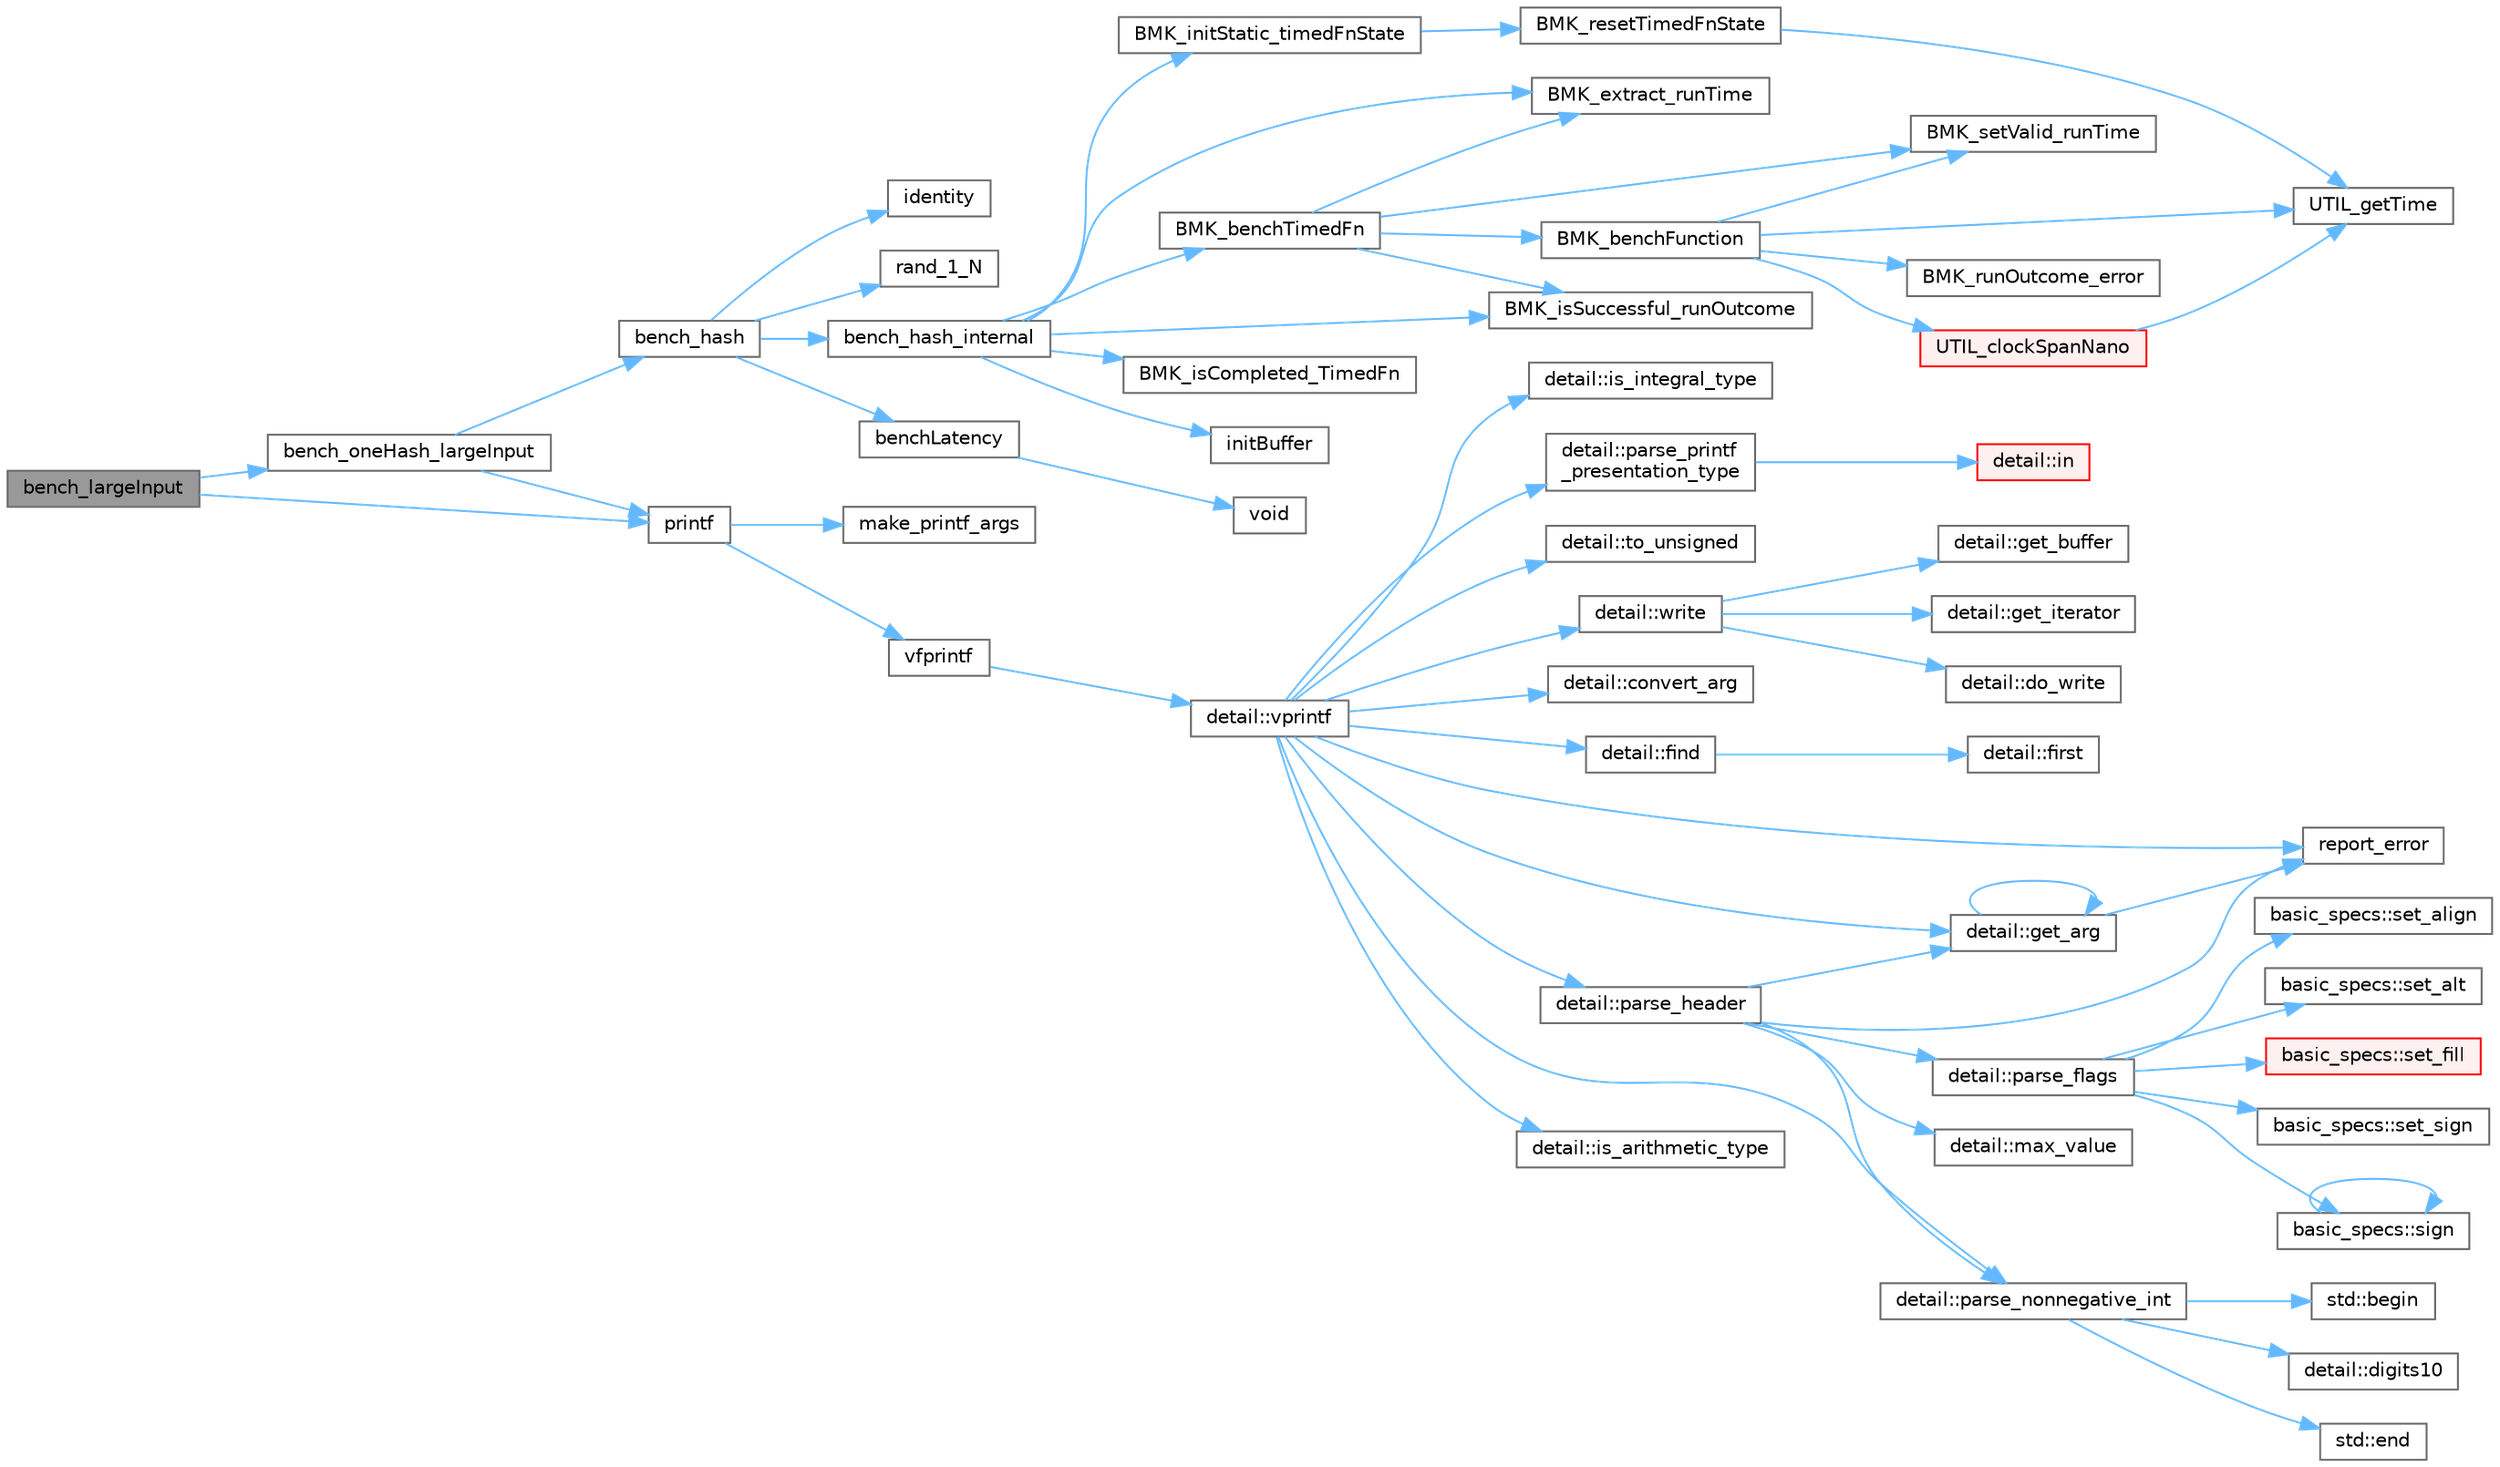 digraph "bench_largeInput"
{
 // LATEX_PDF_SIZE
  bgcolor="transparent";
  edge [fontname=Helvetica,fontsize=10,labelfontname=Helvetica,labelfontsize=10];
  node [fontname=Helvetica,fontsize=10,shape=box,height=0.2,width=0.4];
  rankdir="LR";
  Node1 [id="Node000001",label="bench_largeInput",height=0.2,width=0.4,color="gray40", fillcolor="grey60", style="filled", fontcolor="black",tooltip=" "];
  Node1 -> Node2 [id="edge62_Node000001_Node000002",color="steelblue1",style="solid",tooltip=" "];
  Node2 [id="Node000002",label="bench_oneHash_largeInput",height=0.2,width=0.4,color="grey40", fillcolor="white", style="filled",URL="$bh_display_8c.html#a58363c1322648a00c4bcd2d871d9ddec",tooltip=" "];
  Node2 -> Node3 [id="edge63_Node000002_Node000003",color="steelblue1",style="solid",tooltip=" "];
  Node3 [id="Node000003",label="bench_hash",height=0.2,width=0.4,color="grey40", fillcolor="white", style="filled",URL="$bench_hash_8c.html#ac52e968c4cde699b31b34eae1f1c6134",tooltip=" "];
  Node3 -> Node4 [id="edge64_Node000003_Node000004",color="steelblue1",style="solid",tooltip=" "];
  Node4 [id="Node000004",label="bench_hash_internal",height=0.2,width=0.4,color="grey40", fillcolor="white", style="filled",URL="$bench_hash_8c.html#a1ada99726ec21df6cf78e8c5d9c7c023",tooltip=" "];
  Node4 -> Node5 [id="edge65_Node000004_Node000005",color="steelblue1",style="solid",tooltip=" "];
  Node5 [id="Node000005",label="BMK_benchTimedFn",height=0.2,width=0.4,color="grey40", fillcolor="white", style="filled",URL="$benchfn_8c.html#a3809a48a15bf199e3ed224e62b0aba7f",tooltip=" "];
  Node5 -> Node6 [id="edge66_Node000005_Node000006",color="steelblue1",style="solid",tooltip=" "];
  Node6 [id="Node000006",label="BMK_benchFunction",height=0.2,width=0.4,color="grey40", fillcolor="white", style="filled",URL="$benchfn_8c.html#a4109ce4f5f7108340355327aa903d23b",tooltip=" "];
  Node6 -> Node7 [id="edge67_Node000006_Node000007",color="steelblue1",style="solid",tooltip=" "];
  Node7 [id="Node000007",label="BMK_runOutcome_error",height=0.2,width=0.4,color="grey40", fillcolor="white", style="filled",URL="$benchfn_8c.html#a9765028458b8ebaf3c8c4b142534b128",tooltip=" "];
  Node6 -> Node8 [id="edge68_Node000006_Node000008",color="steelblue1",style="solid",tooltip=" "];
  Node8 [id="Node000008",label="BMK_setValid_runTime",height=0.2,width=0.4,color="grey40", fillcolor="white", style="filled",URL="$benchfn_8c.html#a358ceb75f0536bb9ac7c395300cb8152",tooltip=" "];
  Node6 -> Node9 [id="edge69_Node000006_Node000009",color="steelblue1",style="solid",tooltip=" "];
  Node9 [id="Node000009",label="UTIL_clockSpanNano",height=0.2,width=0.4,color="red", fillcolor="#FFF0F0", style="filled",URL="$timefn_8c.html#a7352a4b15c62053b1641758105243da7",tooltip=" "];
  Node9 -> Node11 [id="edge70_Node000009_Node000011",color="steelblue1",style="solid",tooltip=" "];
  Node11 [id="Node000011",label="UTIL_getTime",height=0.2,width=0.4,color="grey40", fillcolor="white", style="filled",URL="$timefn_8c.html#aaf26c1edbb821ac4db66bd111e563016",tooltip=" "];
  Node6 -> Node11 [id="edge71_Node000006_Node000011",color="steelblue1",style="solid",tooltip=" "];
  Node5 -> Node12 [id="edge72_Node000005_Node000012",color="steelblue1",style="solid",tooltip=" "];
  Node12 [id="Node000012",label="BMK_extract_runTime",height=0.2,width=0.4,color="grey40", fillcolor="white", style="filled",URL="$benchfn_8c.html#a9d1c34a115ae666e6efb53db86ba7970",tooltip=" "];
  Node5 -> Node13 [id="edge73_Node000005_Node000013",color="steelblue1",style="solid",tooltip=" "];
  Node13 [id="Node000013",label="BMK_isSuccessful_runOutcome",height=0.2,width=0.4,color="grey40", fillcolor="white", style="filled",URL="$benchfn_8c.html#a66760bb869c5fa57e9046e69f8e79576",tooltip=" "];
  Node5 -> Node8 [id="edge74_Node000005_Node000008",color="steelblue1",style="solid",tooltip=" "];
  Node4 -> Node12 [id="edge75_Node000004_Node000012",color="steelblue1",style="solid",tooltip=" "];
  Node4 -> Node14 [id="edge76_Node000004_Node000014",color="steelblue1",style="solid",tooltip=" "];
  Node14 [id="Node000014",label="BMK_initStatic_timedFnState",height=0.2,width=0.4,color="grey40", fillcolor="white", style="filled",URL="$benchfn_8c.html#a506be07f4abe99c18067e85f0105f5d9",tooltip=" "];
  Node14 -> Node15 [id="edge77_Node000014_Node000015",color="steelblue1",style="solid",tooltip=" "];
  Node15 [id="Node000015",label="BMK_resetTimedFnState",height=0.2,width=0.4,color="grey40", fillcolor="white", style="filled",URL="$benchfn_8c.html#aa4d1ed533155dcf33a598b4d7af1589d",tooltip=" "];
  Node15 -> Node11 [id="edge78_Node000015_Node000011",color="steelblue1",style="solid",tooltip=" "];
  Node4 -> Node16 [id="edge79_Node000004_Node000016",color="steelblue1",style="solid",tooltip=" "];
  Node16 [id="Node000016",label="BMK_isCompleted_TimedFn",height=0.2,width=0.4,color="grey40", fillcolor="white", style="filled",URL="$benchfn_8c.html#a80d8ce922db19139b6fc1ed12353020f",tooltip=" "];
  Node4 -> Node13 [id="edge80_Node000004_Node000013",color="steelblue1",style="solid",tooltip=" "];
  Node4 -> Node17 [id="edge81_Node000004_Node000017",color="steelblue1",style="solid",tooltip=" "];
  Node17 [id="Node000017",label="initBuffer",height=0.2,width=0.4,color="grey40", fillcolor="white", style="filled",URL="$bench_hash_8c.html#ac698264804df08db110f1d5ccae72cb3",tooltip=" "];
  Node3 -> Node18 [id="edge82_Node000003_Node000018",color="steelblue1",style="solid",tooltip=" "];
  Node18 [id="Node000018",label="benchLatency",height=0.2,width=0.4,color="grey40", fillcolor="white", style="filled",URL="$bench_hash_8c.html#a3b081bf3c5fe5fe6f14f3a07a8bf3ae9",tooltip=" "];
  Node18 -> Node19 [id="edge83_Node000018_Node000019",color="steelblue1",style="solid",tooltip=" "];
  Node19 [id="Node000019",label="void",height=0.2,width=0.4,color="grey40", fillcolor="white", style="filled",URL="$mimalloc_8h.html#a9d6d8aef94ac19034a5f163606f84830",tooltip=" "];
  Node3 -> Node20 [id="edge84_Node000003_Node000020",color="steelblue1",style="solid",tooltip=" "];
  Node20 [id="Node000020",label="identity",height=0.2,width=0.4,color="grey40", fillcolor="white", style="filled",URL="$bench_hash_8c.html#a0aa0e76fd996840c0b91e4fe3f3acb86",tooltip=" "];
  Node3 -> Node21 [id="edge85_Node000003_Node000021",color="steelblue1",style="solid",tooltip=" "];
  Node21 [id="Node000021",label="rand_1_N",height=0.2,width=0.4,color="grey40", fillcolor="white", style="filled",URL="$bench_hash_8c.html#a7f27da475b6b37073a538ac293eabc53",tooltip=" "];
  Node2 -> Node22 [id="edge86_Node000002_Node000022",color="steelblue1",style="solid",tooltip=" "];
  Node22 [id="Node000022",label="printf",height=0.2,width=0.4,color="grey40", fillcolor="white", style="filled",URL="$printf_8h.html#aee3ed3a831f25f07e7be3919fff2203a",tooltip=" "];
  Node22 -> Node23 [id="edge87_Node000022_Node000023",color="steelblue1",style="solid",tooltip=" "];
  Node23 [id="Node000023",label="make_printf_args",height=0.2,width=0.4,color="grey40", fillcolor="white", style="filled",URL="$printf_8h.html#a27dcc0efcda04388971dbea3c875f122",tooltip=" "];
  Node22 -> Node24 [id="edge88_Node000022_Node000024",color="steelblue1",style="solid",tooltip=" "];
  Node24 [id="Node000024",label="vfprintf",height=0.2,width=0.4,color="grey40", fillcolor="white", style="filled",URL="$printf_8h.html#abb30aad964fc771fb52cf3ad88649df2",tooltip=" "];
  Node24 -> Node25 [id="edge89_Node000024_Node000025",color="steelblue1",style="solid",tooltip=" "];
  Node25 [id="Node000025",label="detail::vprintf",height=0.2,width=0.4,color="grey40", fillcolor="white", style="filled",URL="$namespacedetail.html#a1c8c2218e4c822aa8f743fb9c573717f",tooltip=" "];
  Node25 -> Node26 [id="edge90_Node000025_Node000026",color="steelblue1",style="solid",tooltip=" "];
  Node26 [id="Node000026",label="detail::convert_arg",height=0.2,width=0.4,color="grey40", fillcolor="white", style="filled",URL="$namespacedetail.html#a03c11572c9a664266d6925f327dec7f3",tooltip=" "];
  Node25 -> Node27 [id="edge91_Node000025_Node000027",color="steelblue1",style="solid",tooltip=" "];
  Node27 [id="Node000027",label="detail::find",height=0.2,width=0.4,color="grey40", fillcolor="white", style="filled",URL="$namespacedetail.html#a6b71952fab3dc32f3edb2c3e9811d8d9",tooltip=" "];
  Node27 -> Node28 [id="edge92_Node000027_Node000028",color="steelblue1",style="solid",tooltip=" "];
  Node28 [id="Node000028",label="detail::first",height=0.2,width=0.4,color="grey40", fillcolor="white", style="filled",URL="$namespacedetail.html#a02319a3deb124802b88b61f85987df5e",tooltip=" "];
  Node25 -> Node29 [id="edge93_Node000025_Node000029",color="steelblue1",style="solid",tooltip=" "];
  Node29 [id="Node000029",label="detail::get_arg",height=0.2,width=0.4,color="grey40", fillcolor="white", style="filled",URL="$namespacedetail.html#a342ef250e45bd09b2ef666b6fae1c355",tooltip=" "];
  Node29 -> Node29 [id="edge94_Node000029_Node000029",color="steelblue1",style="solid",tooltip=" "];
  Node29 -> Node30 [id="edge95_Node000029_Node000030",color="steelblue1",style="solid",tooltip=" "];
  Node30 [id="Node000030",label="report_error",height=0.2,width=0.4,color="grey40", fillcolor="white", style="filled",URL="$format-inl_8h.html#a5555893692b00b61b3886349332fd01f",tooltip=" "];
  Node25 -> Node31 [id="edge96_Node000025_Node000031",color="steelblue1",style="solid",tooltip=" "];
  Node31 [id="Node000031",label="detail::is_arithmetic_type",height=0.2,width=0.4,color="grey40", fillcolor="white", style="filled",URL="$namespacedetail.html#a802c50a56a3495fdab6020b375ba1389",tooltip=" "];
  Node25 -> Node32 [id="edge97_Node000025_Node000032",color="steelblue1",style="solid",tooltip=" "];
  Node32 [id="Node000032",label="detail::is_integral_type",height=0.2,width=0.4,color="grey40", fillcolor="white", style="filled",URL="$namespacedetail.html#a2a60f8d1bee41b803f43fc42b707b5d1",tooltip=" "];
  Node25 -> Node33 [id="edge98_Node000025_Node000033",color="steelblue1",style="solid",tooltip=" "];
  Node33 [id="Node000033",label="detail::parse_header",height=0.2,width=0.4,color="grey40", fillcolor="white", style="filled",URL="$namespacedetail.html#afc9d93e58b8edb8077f8bc8eee7f4035",tooltip=" "];
  Node33 -> Node29 [id="edge99_Node000033_Node000029",color="steelblue1",style="solid",tooltip=" "];
  Node33 -> Node34 [id="edge100_Node000033_Node000034",color="steelblue1",style="solid",tooltip=" "];
  Node34 [id="Node000034",label="detail::max_value",height=0.2,width=0.4,color="grey40", fillcolor="white", style="filled",URL="$namespacedetail.html#a45c2130c44ebe54179eafcee3cda2bfb",tooltip=" "];
  Node33 -> Node35 [id="edge101_Node000033_Node000035",color="steelblue1",style="solid",tooltip=" "];
  Node35 [id="Node000035",label="detail::parse_flags",height=0.2,width=0.4,color="grey40", fillcolor="white", style="filled",URL="$namespacedetail.html#a4213daed116a37e1767881da51238261",tooltip=" "];
  Node35 -> Node36 [id="edge102_Node000035_Node000036",color="steelblue1",style="solid",tooltip=" "];
  Node36 [id="Node000036",label="basic_specs::set_align",height=0.2,width=0.4,color="grey40", fillcolor="white", style="filled",URL="$classbasic__specs.html#ad73b6f854341aaabc744bf54e6ea6af6",tooltip=" "];
  Node35 -> Node37 [id="edge103_Node000035_Node000037",color="steelblue1",style="solid",tooltip=" "];
  Node37 [id="Node000037",label="basic_specs::set_alt",height=0.2,width=0.4,color="grey40", fillcolor="white", style="filled",URL="$classbasic__specs.html#a5f10314706a8a3d579f882f30d283b61",tooltip=" "];
  Node35 -> Node38 [id="edge104_Node000035_Node000038",color="steelblue1",style="solid",tooltip=" "];
  Node38 [id="Node000038",label="basic_specs::set_fill",height=0.2,width=0.4,color="red", fillcolor="#FFF0F0", style="filled",URL="$classbasic__specs.html#a1600987fb39fed5dfdac21b218061a9e",tooltip=" "];
  Node35 -> Node40 [id="edge105_Node000035_Node000040",color="steelblue1",style="solid",tooltip=" "];
  Node40 [id="Node000040",label="basic_specs::set_sign",height=0.2,width=0.4,color="grey40", fillcolor="white", style="filled",URL="$classbasic__specs.html#a7020ec66ba6918727e4102567c5c731a",tooltip=" "];
  Node35 -> Node41 [id="edge106_Node000035_Node000041",color="steelblue1",style="solid",tooltip=" "];
  Node41 [id="Node000041",label="basic_specs::sign",height=0.2,width=0.4,color="grey40", fillcolor="white", style="filled",URL="$classbasic__specs.html#a380e6ff33a8ae05e3ef479bf95696ad2",tooltip=" "];
  Node41 -> Node41 [id="edge107_Node000041_Node000041",color="steelblue1",style="solid",tooltip=" "];
  Node33 -> Node42 [id="edge108_Node000033_Node000042",color="steelblue1",style="solid",tooltip=" "];
  Node42 [id="Node000042",label="detail::parse_nonnegative_int",height=0.2,width=0.4,color="grey40", fillcolor="white", style="filled",URL="$namespacedetail.html#a338caba782225e115a9902d4d0835f5f",tooltip=" "];
  Node42 -> Node43 [id="edge109_Node000042_Node000043",color="steelblue1",style="solid",tooltip=" "];
  Node43 [id="Node000043",label="std::begin",height=0.2,width=0.4,color="grey40", fillcolor="white", style="filled",URL="$namespacestd.html#aec76fc52a775d29bc4058c8e1405045a",tooltip=" "];
  Node42 -> Node44 [id="edge110_Node000042_Node000044",color="steelblue1",style="solid",tooltip=" "];
  Node44 [id="Node000044",label="detail::digits10",height=0.2,width=0.4,color="grey40", fillcolor="white", style="filled",URL="$namespacedetail.html#a3a043db05db2d07deb2d98ba2d04b4eb",tooltip=" "];
  Node42 -> Node45 [id="edge111_Node000042_Node000045",color="steelblue1",style="solid",tooltip=" "];
  Node45 [id="Node000045",label="std::end",height=0.2,width=0.4,color="grey40", fillcolor="white", style="filled",URL="$namespacestd.html#a35f71a4c49ddf38bb590177e3a4b2598",tooltip=" "];
  Node33 -> Node30 [id="edge112_Node000033_Node000030",color="steelblue1",style="solid",tooltip=" "];
  Node25 -> Node42 [id="edge113_Node000025_Node000042",color="steelblue1",style="solid",tooltip=" "];
  Node25 -> Node46 [id="edge114_Node000025_Node000046",color="steelblue1",style="solid",tooltip=" "];
  Node46 [id="Node000046",label="detail::parse_printf\l_presentation_type",height=0.2,width=0.4,color="grey40", fillcolor="white", style="filled",URL="$namespacedetail.html#aa2cb095169b23e3a66260ad7078f44cc",tooltip=" "];
  Node46 -> Node47 [id="edge115_Node000046_Node000047",color="steelblue1",style="solid",tooltip=" "];
  Node47 [id="Node000047",label="detail::in",height=0.2,width=0.4,color="red", fillcolor="#FFF0F0", style="filled",URL="$namespacedetail.html#a52a5e2ed06c229dcf95ea5c46d48d05e",tooltip=" "];
  Node25 -> Node30 [id="edge116_Node000025_Node000030",color="steelblue1",style="solid",tooltip=" "];
  Node25 -> Node49 [id="edge117_Node000025_Node000049",color="steelblue1",style="solid",tooltip=" "];
  Node49 [id="Node000049",label="detail::to_unsigned",height=0.2,width=0.4,color="grey40", fillcolor="white", style="filled",URL="$namespacedetail.html#a4855e668246c731a97484efc329f2aac",tooltip=" "];
  Node25 -> Node50 [id="edge118_Node000025_Node000050",color="steelblue1",style="solid",tooltip=" "];
  Node50 [id="Node000050",label="detail::write",height=0.2,width=0.4,color="grey40", fillcolor="white", style="filled",URL="$namespacedetail.html#a29dacf26eedc9e3575fb57329a5ca0a3",tooltip=" "];
  Node50 -> Node51 [id="edge119_Node000050_Node000051",color="steelblue1",style="solid",tooltip=" "];
  Node51 [id="Node000051",label="detail::do_write",height=0.2,width=0.4,color="grey40", fillcolor="white", style="filled",URL="$namespacedetail.html#a5007cc441bd246a9096070c10d1ea683",tooltip=" "];
  Node50 -> Node52 [id="edge120_Node000050_Node000052",color="steelblue1",style="solid",tooltip=" "];
  Node52 [id="Node000052",label="detail::get_buffer",height=0.2,width=0.4,color="grey40", fillcolor="white", style="filled",URL="$namespacedetail.html#ad803bb19df422bc4c4f92d75c7564437",tooltip=" "];
  Node50 -> Node53 [id="edge121_Node000050_Node000053",color="steelblue1",style="solid",tooltip=" "];
  Node53 [id="Node000053",label="detail::get_iterator",height=0.2,width=0.4,color="grey40", fillcolor="white", style="filled",URL="$namespacedetail.html#a05e3e231207d3f28f83261c2e7ad2fe5",tooltip=" "];
  Node1 -> Node22 [id="edge122_Node000001_Node000022",color="steelblue1",style="solid",tooltip=" "];
}
